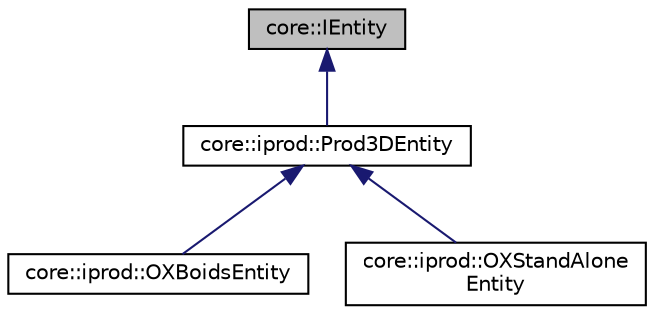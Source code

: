 digraph "core::IEntity"
{
  edge [fontname="Helvetica",fontsize="10",labelfontname="Helvetica",labelfontsize="10"];
  node [fontname="Helvetica",fontsize="10",shape=record];
  Node1 [label="core::IEntity",height=0.2,width=0.4,color="black", fillcolor="grey75", style="filled" fontcolor="black"];
  Node1 -> Node2 [dir="back",color="midnightblue",fontsize="10",style="solid",fontname="Helvetica"];
  Node2 [label="core::iprod::Prod3DEntity",height=0.2,width=0.4,color="black", fillcolor="white", style="filled",URL="$classcore_1_1iprod_1_1_prod3_d_entity.html"];
  Node2 -> Node3 [dir="back",color="midnightblue",fontsize="10",style="solid",fontname="Helvetica"];
  Node3 [label="core::iprod::OXBoidsEntity",height=0.2,width=0.4,color="black", fillcolor="white", style="filled",URL="$classcore_1_1iprod_1_1_o_x_boids_entity.html"];
  Node2 -> Node4 [dir="back",color="midnightblue",fontsize="10",style="solid",fontname="Helvetica"];
  Node4 [label="core::iprod::OXStandAlone\lEntity",height=0.2,width=0.4,color="black", fillcolor="white", style="filled",URL="$classcore_1_1iprod_1_1_o_x_stand_alone_entity.html"];
}
